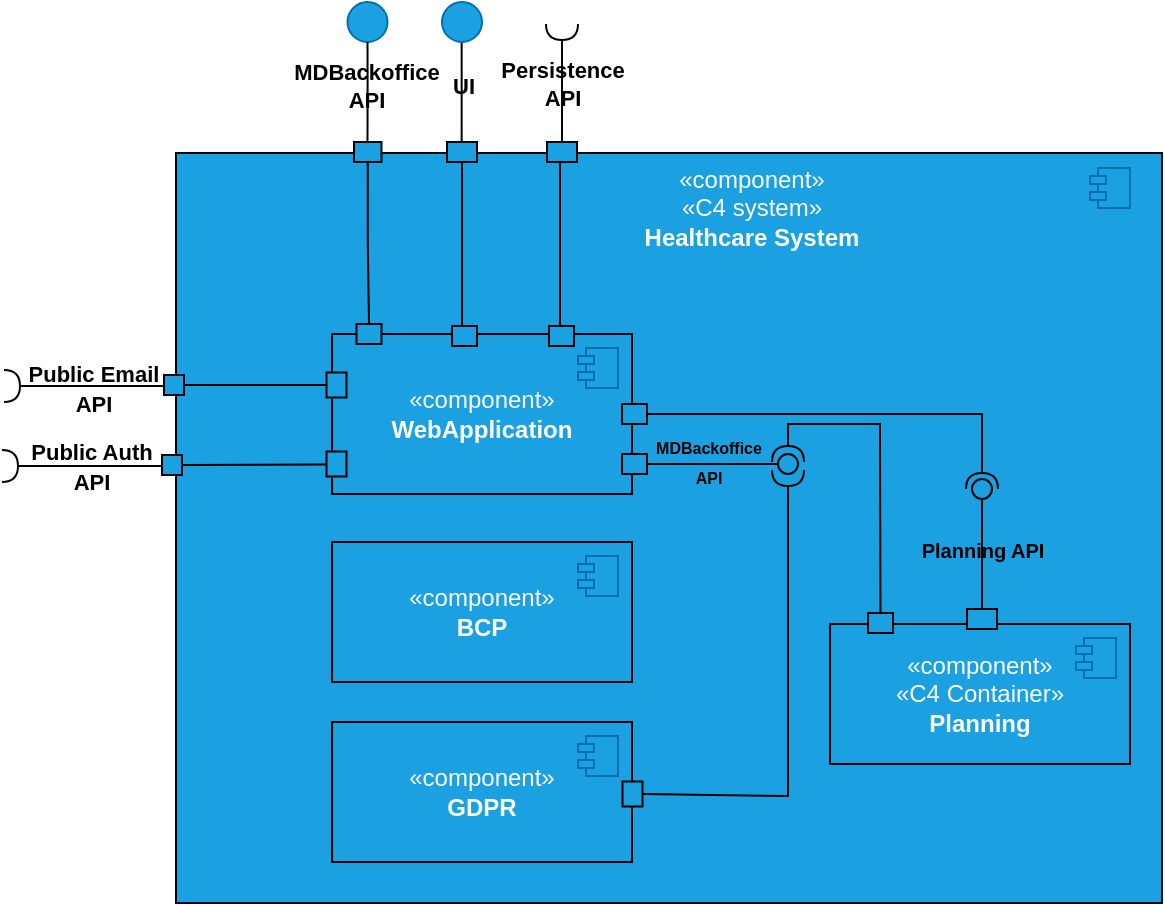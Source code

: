 <mxfile version="24.7.17">
  <diagram name="Página-1" id="HkmWpUkYqXjjRVo4JmNt">
    <mxGraphModel dx="787" dy="429" grid="1" gridSize="10" guides="1" tooltips="1" connect="1" arrows="1" fold="1" page="1" pageScale="1" pageWidth="827" pageHeight="1169" math="0" shadow="0">
      <root>
        <mxCell id="0" />
        <mxCell id="1" parent="0" />
        <mxCell id="7qsc-9937y2W-kF3Ovrx-1" value="" style="html=1;dropTarget=0;whiteSpace=wrap;fillColor=#1ba1e2;fontColor=#ffffff;strokeColor=#00060A;container=0;movable=1;resizable=1;rotatable=1;deletable=1;editable=1;locked=0;connectable=1;" parent="1" vertex="1">
          <mxGeometry x="97" y="134.5" width="493" height="375" as="geometry" />
        </mxCell>
        <mxCell id="7qsc-9937y2W-kF3Ovrx-2" value="&lt;span style=&quot;color: rgb(255, 255, 255);&quot;&gt;«component»&lt;/span&gt;&lt;br style=&quot;color: rgb(255, 255, 255);&quot;&gt;&lt;span style=&quot;color: rgb(255, 255, 255);&quot;&gt;«C4 system»&lt;/span&gt;&lt;br style=&quot;color: rgb(255, 255, 255);&quot;&gt;&lt;b style=&quot;color: rgb(255, 255, 255);&quot;&gt;Healthcare System&lt;/b&gt;" style="text;html=1;align=center;verticalAlign=middle;whiteSpace=wrap;rounded=0;" parent="1" vertex="1">
          <mxGeometry x="310" y="139" width="150" height="45" as="geometry" />
        </mxCell>
        <mxCell id="7qsc-9937y2W-kF3Ovrx-9" value="" style="ellipse;whiteSpace=wrap;html=1;align=center;aspect=fixed;fillColor=none;strokeColor=none;resizable=0;perimeter=centerPerimeter;rotatable=0;allowArrows=0;points=[];outlineConnect=1;" parent="1" vertex="1">
          <mxGeometry x="484" y="360" width="10" height="10" as="geometry" />
        </mxCell>
        <mxCell id="7qsc-9937y2W-kF3Ovrx-10" value="" style="ellipse;whiteSpace=wrap;html=1;align=center;aspect=fixed;fillColor=none;strokeColor=none;resizable=0;perimeter=centerPerimeter;rotatable=0;allowArrows=0;points=[];outlineConnect=1;" parent="1" vertex="1">
          <mxGeometry x="514" y="380" width="10" height="10" as="geometry" />
        </mxCell>
        <mxCell id="7qsc-9937y2W-kF3Ovrx-11" style="edgeStyle=orthogonalEdgeStyle;rounded=0;orthogonalLoop=1;jettySize=auto;html=1;entryX=0.5;entryY=0;entryDx=0;entryDy=0;endArrow=none;endFill=0;strokeColor=#000000;exitX=0.5;exitY=1;exitDx=0;exitDy=0;" parent="1" edge="1">
          <mxGeometry relative="1" as="geometry">
            <Array as="points">
              <mxPoint x="239.83" y="79" />
            </Array>
            <mxPoint x="239.83" y="79.0" as="sourcePoint" />
            <mxPoint x="239.83" y="129" as="targetPoint" />
          </mxGeometry>
        </mxCell>
        <mxCell id="7qsc-9937y2W-kF3Ovrx-12" value="&amp;nbsp;UI" style="edgeLabel;html=1;align=center;verticalAlign=middle;resizable=0;points=[];labelBackgroundColor=none;fontStyle=1" parent="7qsc-9937y2W-kF3Ovrx-11" vertex="1" connectable="0">
          <mxGeometry x="-0.329" y="-1" relative="1" as="geometry">
            <mxPoint y="5" as="offset" />
          </mxGeometry>
        </mxCell>
        <mxCell id="7qsc-9937y2W-kF3Ovrx-13" value="" style="ellipse;whiteSpace=wrap;html=1;fillColor=#1ba1e2;fontColor=#ffffff;strokeColor=#006EAF;" parent="1" vertex="1">
          <mxGeometry x="230" y="59" width="20" height="20" as="geometry" />
        </mxCell>
        <mxCell id="7qsc-9937y2W-kF3Ovrx-14" style="edgeStyle=orthogonalEdgeStyle;rounded=0;orthogonalLoop=1;jettySize=auto;html=1;exitX=0.5;exitY=1;exitDx=0;exitDy=0;entryX=0.5;entryY=0;entryDx=0;entryDy=0;strokeColor=#000000;endArrow=none;endFill=0;" parent="1" source="7qsc-9937y2W-kF3Ovrx-15" target="7qsc-9937y2W-kF3Ovrx-23" edge="1">
          <mxGeometry relative="1" as="geometry">
            <Array as="points">
              <mxPoint x="240.5" y="139" />
              <mxPoint x="240.5" y="225" />
              <mxPoint x="241.5" y="225" />
            </Array>
            <mxPoint x="241.5" y="139" as="sourcePoint" />
          </mxGeometry>
        </mxCell>
        <mxCell id="7qsc-9937y2W-kF3Ovrx-16" value="" style="group" parent="1" vertex="1" connectable="0">
          <mxGeometry x="194" y="226" width="203.5" height="96" as="geometry" />
        </mxCell>
        <mxCell id="7qsc-9937y2W-kF3Ovrx-17" value="«component»&lt;div&gt;&lt;b style=&quot;background-color: initial;&quot;&gt;WebApplication&lt;/b&gt;&lt;/div&gt;" style="html=1;dropTarget=0;whiteSpace=wrap;fillColor=#1ba1e2;fontColor=#ffffff;strokeColor=#000000;" parent="7qsc-9937y2W-kF3Ovrx-16" vertex="1">
          <mxGeometry x="-19" y="-1" width="150" height="80" as="geometry" />
        </mxCell>
        <mxCell id="7qsc-9937y2W-kF3Ovrx-18" value="" style="shape=module;jettyWidth=8;jettyHeight=4;fillColor=#1ba1e2;fontColor=#ffffff;strokeColor=#006EAF;" parent="7qsc-9937y2W-kF3Ovrx-17" vertex="1">
          <mxGeometry x="1" width="20" height="20" relative="1" as="geometry">
            <mxPoint x="-27" y="7" as="offset" />
          </mxGeometry>
        </mxCell>
        <mxCell id="7qsc-9937y2W-kF3Ovrx-36" value="" style="fontStyle=0;labelPosition=right;verticalLabelPosition=middle;align=left;verticalAlign=middle;spacingLeft=2;fillColor=#1BA1E2;strokeColor=#030303;movable=1;resizable=1;rotatable=1;deletable=1;editable=1;locked=0;connectable=1;rotation=90;" parent="7qsc-9937y2W-kF3Ovrx-16" vertex="1">
          <mxGeometry x="-23" y="19.5" width="12.5" height="10" as="geometry" />
        </mxCell>
        <mxCell id="7qsc-9937y2W-kF3Ovrx-19" value="" style="rounded=0;whiteSpace=wrap;html=1;fillColor=#1ba1e2;fontColor=#ffffff;strokeColor=#000000;rotation=90;" parent="7qsc-9937y2W-kF3Ovrx-16" vertex="1">
          <mxGeometry x="-23" y="59" width="12.5" height="10" as="geometry" />
        </mxCell>
        <mxCell id="7qsc-9937y2W-kF3Ovrx-61" value="" style="fontStyle=0;labelPosition=right;verticalLabelPosition=middle;align=left;verticalAlign=middle;spacingLeft=2;fillColor=#1BA1E2;strokeColor=#030303;" parent="7qsc-9937y2W-kF3Ovrx-16" vertex="1">
          <mxGeometry x="-6.75" y="-6" width="12.5" height="10" as="geometry" />
        </mxCell>
        <mxCell id="7qsc-9937y2W-kF3Ovrx-32" value="" style="rounded=0;whiteSpace=wrap;html=1;fillColor=#1ba1e2;fontColor=#ffffff;strokeColor=#000000;" parent="7qsc-9937y2W-kF3Ovrx-16" vertex="1">
          <mxGeometry x="126" y="34" width="12.5" height="10" as="geometry" />
        </mxCell>
        <mxCell id="XsRiVYt4CR8mOgvWvaYY-2" value="" style="ellipse;whiteSpace=wrap;html=1;align=center;aspect=fixed;fillColor=none;strokeColor=none;resizable=0;perimeter=centerPerimeter;rotatable=0;allowArrows=0;points=[];outlineConnect=1;" parent="7qsc-9937y2W-kF3Ovrx-16" vertex="1">
          <mxGeometry x="127.25" y="-1" width="10" height="10" as="geometry" />
        </mxCell>
        <mxCell id="XsRiVYt4CR8mOgvWvaYY-14" value="" style="rounded=0;whiteSpace=wrap;html=1;fillColor=#1ba1e2;fontColor=#ffffff;strokeColor=#000000;" parent="7qsc-9937y2W-kF3Ovrx-16" vertex="1">
          <mxGeometry x="126" y="59" width="12.5" height="10" as="geometry" />
        </mxCell>
        <mxCell id="XsRiVYt4CR8mOgvWvaYY-3" value="&lt;font style=&quot;font-size: 8px;&quot;&gt;MDBackoffice&lt;/font&gt;&lt;div&gt;&lt;font style=&quot;font-size: 8px;&quot;&gt;API&lt;/font&gt;&lt;/div&gt;" style="text;align=center;fontStyle=1;verticalAlign=middle;spacingLeft=3;spacingRight=3;strokeColor=none;rotatable=0;points=[[0,0.5],[1,0.5]];portConstraint=eastwest;html=1;" parent="7qsc-9937y2W-kF3Ovrx-16" vertex="1">
          <mxGeometry x="146" y="49" width="46" height="26" as="geometry" />
        </mxCell>
        <mxCell id="7qsc-9937y2W-kF3Ovrx-23" value="" style="rounded=0;whiteSpace=wrap;html=1;fillColor=#1ba1e2;fontColor=#ffffff;strokeColor=#000000;" parent="1" vertex="1">
          <mxGeometry x="235" y="221" width="12.5" height="10" as="geometry" />
        </mxCell>
        <mxCell id="7qsc-9937y2W-kF3Ovrx-31" value="" style="shape=module;jettyWidth=8;jettyHeight=4;fillColor=#1ba1e2;fontColor=#ffffff;strokeColor=#006EAF;" parent="1" vertex="1">
          <mxGeometry x="554" y="142" width="20" height="20" as="geometry">
            <mxPoint x="-27" y="7" as="offset" />
          </mxGeometry>
        </mxCell>
        <mxCell id="7qsc-9937y2W-kF3Ovrx-34" value="" style="fontStyle=0;labelPosition=right;verticalLabelPosition=middle;align=left;verticalAlign=middle;spacingLeft=2;fillColor=#1BA1E2;strokeColor=#030303;" parent="1" vertex="1">
          <mxGeometry x="91" y="245.5" width="10" height="10" as="geometry" />
        </mxCell>
        <mxCell id="7qsc-9937y2W-kF3Ovrx-40" value="" style="ellipse;whiteSpace=wrap;html=1;align=center;aspect=fixed;fillColor=none;strokeColor=none;resizable=0;perimeter=centerPerimeter;rotatable=0;allowArrows=0;points=[];outlineConnect=1;" parent="1" vertex="1">
          <mxGeometry x="399" y="320" width="10" height="10" as="geometry" />
        </mxCell>
        <mxCell id="7qsc-9937y2W-kF3Ovrx-41" value="«component»&lt;div&gt;«C4 Container»&lt;br&gt;&lt;b&gt;Planning&lt;/b&gt;&lt;/div&gt;" style="html=1;dropTarget=0;whiteSpace=wrap;fillColor=#1ba1e2;fontColor=#ffffff;strokeColor=#000000;" parent="1" vertex="1">
          <mxGeometry x="424" y="370" width="150" height="70" as="geometry" />
        </mxCell>
        <mxCell id="7qsc-9937y2W-kF3Ovrx-42" value="" style="shape=module;jettyWidth=8;jettyHeight=4;fillColor=#1ba1e2;fontColor=#ffffff;strokeColor=#006EAF;" parent="7qsc-9937y2W-kF3Ovrx-41" vertex="1">
          <mxGeometry x="1" width="20" height="20" relative="1" as="geometry">
            <mxPoint x="-27" y="7" as="offset" />
          </mxGeometry>
        </mxCell>
        <mxCell id="7qsc-9937y2W-kF3Ovrx-43" value="" style="rounded=0;whiteSpace=wrap;html=1;fillColor=#1ba1e2;fontColor=#ffffff;strokeColor=#000000;rotation=-90;" parent="1" vertex="1">
          <mxGeometry x="495" y="360" width="10" height="15" as="geometry" />
        </mxCell>
        <mxCell id="7qsc-9937y2W-kF3Ovrx-44" value="" style="rounded=0;orthogonalLoop=1;jettySize=auto;html=1;endArrow=halfCircle;endFill=0;endSize=6;strokeWidth=1;sketch=0;exitX=1;exitY=0.5;exitDx=0;exitDy=0;strokeColor=#030303;" parent="1" source="7qsc-9937y2W-kF3Ovrx-32" target="7qsc-9937y2W-kF3Ovrx-46" edge="1">
          <mxGeometry relative="1" as="geometry">
            <mxPoint x="354" y="285" as="sourcePoint" />
            <Array as="points">
              <mxPoint x="500" y="265" />
            </Array>
          </mxGeometry>
        </mxCell>
        <mxCell id="7qsc-9937y2W-kF3Ovrx-45" value="" style="rounded=0;orthogonalLoop=1;jettySize=auto;html=1;endArrow=oval;endFill=0;sketch=0;sourcePerimeterSpacing=0;targetPerimeterSpacing=0;endSize=10;exitX=1;exitY=0.5;exitDx=0;exitDy=0;strokeColor=#030303;" parent="1" source="7qsc-9937y2W-kF3Ovrx-43" target="7qsc-9937y2W-kF3Ovrx-46" edge="1">
          <mxGeometry relative="1" as="geometry">
            <mxPoint x="314" y="285" as="sourcePoint" />
          </mxGeometry>
        </mxCell>
        <mxCell id="7qsc-9937y2W-kF3Ovrx-46" value="" style="ellipse;whiteSpace=wrap;html=1;align=center;aspect=fixed;fillColor=none;strokeColor=none;resizable=0;perimeter=centerPerimeter;rotatable=0;allowArrows=0;points=[];outlineConnect=1;" parent="1" vertex="1">
          <mxGeometry x="495" y="297.5" width="10" height="10" as="geometry" />
        </mxCell>
        <mxCell id="7qsc-9937y2W-kF3Ovrx-48" value="&lt;font style=&quot;font-size: 10px;&quot;&gt;Planning API&lt;/font&gt;" style="text;align=center;fontStyle=1;verticalAlign=middle;spacingLeft=3;spacingRight=3;strokeColor=none;rotatable=0;points=[[0,0.5],[1,0.5]];portConstraint=eastwest;html=1;" parent="1" vertex="1">
          <mxGeometry x="460" y="320" width="80" height="26" as="geometry" />
        </mxCell>
        <mxCell id="7qsc-9937y2W-kF3Ovrx-49" value="«component»&lt;br&gt;&lt;b&gt;BCP&lt;/b&gt;" style="html=1;dropTarget=0;whiteSpace=wrap;fillColor=#1ba1e2;fontColor=#ffffff;strokeColor=#000000;" parent="1" vertex="1">
          <mxGeometry x="175" y="329" width="150" height="70" as="geometry" />
        </mxCell>
        <mxCell id="7qsc-9937y2W-kF3Ovrx-50" value="" style="shape=module;jettyWidth=8;jettyHeight=4;fillColor=#1ba1e2;fontColor=#ffffff;strokeColor=#006EAF;" parent="7qsc-9937y2W-kF3Ovrx-49" vertex="1">
          <mxGeometry x="1" width="20" height="20" relative="1" as="geometry">
            <mxPoint x="-27" y="7" as="offset" />
          </mxGeometry>
        </mxCell>
        <mxCell id="7qsc-9937y2W-kF3Ovrx-63" value="" style="ellipse;whiteSpace=wrap;html=1;fillColor=#1ba1e2;fontColor=#ffffff;strokeColor=#006EAF;" parent="1" vertex="1">
          <mxGeometry x="182.75" y="59" width="20" height="20" as="geometry" />
        </mxCell>
        <mxCell id="7qsc-9937y2W-kF3Ovrx-66" value="" style="fontStyle=0;labelPosition=right;verticalLabelPosition=middle;align=left;verticalAlign=middle;spacingLeft=2;fillColor=#1BA1E2;strokeColor=#030303;" parent="1" vertex="1">
          <mxGeometry x="186" y="129" width="13.75" height="10" as="geometry" />
        </mxCell>
        <mxCell id="7qsc-9937y2W-kF3Ovrx-68" style="edgeStyle=orthogonalEdgeStyle;rounded=0;orthogonalLoop=1;jettySize=auto;html=1;exitX=0.5;exitY=1;exitDx=0;exitDy=0;entryX=0.5;entryY=0;entryDx=0;entryDy=0;strokeColor=#000000;endArrow=none;endFill=0;" parent="1" source="7qsc-9937y2W-kF3Ovrx-66" target="7qsc-9937y2W-kF3Ovrx-61" edge="1">
          <mxGeometry relative="1" as="geometry">
            <Array as="points" />
            <mxPoint x="194.26" y="139" as="sourcePoint" />
            <mxPoint x="193.26" y="225" as="targetPoint" />
          </mxGeometry>
        </mxCell>
        <mxCell id="7qsc-9937y2W-kF3Ovrx-69" style="edgeStyle=orthogonalEdgeStyle;rounded=0;orthogonalLoop=1;jettySize=auto;html=1;entryX=0.5;entryY=0;entryDx=0;entryDy=0;endArrow=none;endFill=0;strokeColor=#000000;exitX=0.5;exitY=1;exitDx=0;exitDy=0;" parent="1" edge="1">
          <mxGeometry relative="1" as="geometry">
            <Array as="points">
              <mxPoint x="192.75" y="99" />
              <mxPoint x="192.75" y="99" />
            </Array>
            <mxPoint x="192.75" y="79" as="sourcePoint" />
            <mxPoint x="192.75" y="129" as="targetPoint" />
          </mxGeometry>
        </mxCell>
        <mxCell id="7qsc-9937y2W-kF3Ovrx-70" value="MDBackoffice&lt;div&gt;API&lt;/div&gt;" style="edgeLabel;html=1;align=center;verticalAlign=middle;resizable=0;points=[];labelBackgroundColor=none;fontStyle=1" parent="7qsc-9937y2W-kF3Ovrx-69" vertex="1" connectable="0">
          <mxGeometry x="-0.329" y="-1" relative="1" as="geometry">
            <mxPoint y="5" as="offset" />
          </mxGeometry>
        </mxCell>
        <mxCell id="7qsc-9937y2W-kF3Ovrx-76" value="" style="rounded=0;orthogonalLoop=1;jettySize=auto;html=1;endArrow=halfCircle;endFill=0;endSize=6;strokeWidth=1;sketch=0;fontSize=12;curved=1;exitX=0;exitY=0.5;exitDx=0;exitDy=0;fillColor=#030303;strokeColor=#030303;" parent="1" edge="1">
          <mxGeometry relative="1" as="geometry">
            <mxPoint x="91" y="251" as="sourcePoint" />
            <mxPoint x="11" y="251" as="targetPoint" />
            <Array as="points" />
          </mxGeometry>
        </mxCell>
        <mxCell id="7qsc-9937y2W-kF3Ovrx-77" value="&lt;b&gt;&lt;font style=&quot;font-size: 11px;&quot;&gt;Public Email&lt;/font&gt;&lt;/b&gt;&lt;div&gt;&lt;b&gt;&lt;font style=&quot;font-size: 11px;&quot;&gt;API&lt;/font&gt;&lt;/b&gt;&lt;/div&gt;" style="text;html=1;align=center;verticalAlign=middle;whiteSpace=wrap;rounded=0;" parent="1" vertex="1">
          <mxGeometry x="19" y="237" width="74" height="30" as="geometry" />
        </mxCell>
        <mxCell id="7qsc-9937y2W-kF3Ovrx-78" value="" style="endArrow=none;html=1;rounded=0;exitX=1;exitY=0.5;exitDx=0;exitDy=0;entryX=0.5;entryY=1;entryDx=0;entryDy=0;strokeColor=#000000;" parent="1" source="7qsc-9937y2W-kF3Ovrx-34" target="7qsc-9937y2W-kF3Ovrx-36" edge="1">
          <mxGeometry width="50" height="50" relative="1" as="geometry">
            <mxPoint x="201" y="299" as="sourcePoint" />
            <mxPoint x="251" y="249" as="targetPoint" />
          </mxGeometry>
        </mxCell>
        <mxCell id="7qsc-9937y2W-kF3Ovrx-79" value="" style="fontStyle=0;labelPosition=right;verticalLabelPosition=middle;align=left;verticalAlign=middle;spacingLeft=2;fillColor=#1BA1E2;strokeColor=#030303;" parent="1" vertex="1">
          <mxGeometry x="90" y="285.5" width="10" height="10" as="geometry" />
        </mxCell>
        <mxCell id="7qsc-9937y2W-kF3Ovrx-80" value="" style="rounded=0;orthogonalLoop=1;jettySize=auto;html=1;endArrow=halfCircle;endFill=0;endSize=6;strokeWidth=1;sketch=0;fontSize=12;curved=1;exitX=0;exitY=0.5;exitDx=0;exitDy=0;fillColor=#030303;strokeColor=#030303;" parent="1" edge="1">
          <mxGeometry relative="1" as="geometry">
            <mxPoint x="90" y="291" as="sourcePoint" />
            <mxPoint x="10" y="291" as="targetPoint" />
            <Array as="points" />
          </mxGeometry>
        </mxCell>
        <mxCell id="7qsc-9937y2W-kF3Ovrx-81" value="&lt;b&gt;&lt;font style=&quot;font-size: 11px;&quot;&gt;Public Auth&lt;/font&gt;&lt;/b&gt;&lt;div&gt;&lt;b&gt;&lt;font style=&quot;font-size: 11px;&quot;&gt;API&lt;/font&gt;&lt;/b&gt;&lt;/div&gt;" style="text;html=1;align=center;verticalAlign=middle;whiteSpace=wrap;rounded=0;" parent="1" vertex="1">
          <mxGeometry x="17" y="267" width="76" height="47" as="geometry" />
        </mxCell>
        <mxCell id="7qsc-9937y2W-kF3Ovrx-82" value="" style="endArrow=none;html=1;rounded=0;exitX=1;exitY=0.5;exitDx=0;exitDy=0;entryX=-0.017;entryY=0.815;entryDx=0;entryDy=0;strokeColor=#000000;entryPerimeter=0;" parent="1" source="7qsc-9937y2W-kF3Ovrx-79" target="7qsc-9937y2W-kF3Ovrx-17" edge="1">
          <mxGeometry width="50" height="50" relative="1" as="geometry">
            <mxPoint x="200" y="339" as="sourcePoint" />
            <mxPoint x="171" y="290" as="targetPoint" />
          </mxGeometry>
        </mxCell>
        <mxCell id="7qsc-9937y2W-kF3Ovrx-83" value="«component»&lt;br&gt;&lt;b&gt;GDPR&lt;/b&gt;" style="html=1;dropTarget=0;whiteSpace=wrap;fillColor=#1ba1e2;fontColor=#ffffff;strokeColor=#000000;" parent="1" vertex="1">
          <mxGeometry x="175" y="419" width="150" height="70" as="geometry" />
        </mxCell>
        <mxCell id="7qsc-9937y2W-kF3Ovrx-84" value="" style="shape=module;jettyWidth=8;jettyHeight=4;fillColor=#1ba1e2;fontColor=#ffffff;strokeColor=#006EAF;" parent="7qsc-9937y2W-kF3Ovrx-83" vertex="1">
          <mxGeometry x="1" width="20" height="20" relative="1" as="geometry">
            <mxPoint x="-27" y="7" as="offset" />
          </mxGeometry>
        </mxCell>
        <mxCell id="XsRiVYt4CR8mOgvWvaYY-5" value="" style="rounded=0;orthogonalLoop=1;jettySize=auto;html=1;endArrow=oval;endFill=0;sketch=0;sourcePerimeterSpacing=0;targetPerimeterSpacing=0;endSize=10;exitX=1;exitY=0.5;exitDx=0;exitDy=0;strokeColor=#030303;" parent="1" source="XsRiVYt4CR8mOgvWvaYY-14" edge="1">
          <mxGeometry relative="1" as="geometry">
            <mxPoint x="364.5" y="291" as="sourcePoint" />
            <mxPoint x="403" y="290" as="targetPoint" />
          </mxGeometry>
        </mxCell>
        <mxCell id="XsRiVYt4CR8mOgvWvaYY-15" value="" style="rounded=0;whiteSpace=wrap;html=1;fillColor=#1ba1e2;fontColor=#ffffff;strokeColor=#000000;" parent="1" vertex="1">
          <mxGeometry x="443" y="364.5" width="12.5" height="10" as="geometry" />
        </mxCell>
        <mxCell id="XsRiVYt4CR8mOgvWvaYY-16" value="" style="rounded=0;orthogonalLoop=1;jettySize=auto;html=1;endArrow=halfCircle;endFill=0;endSize=6;strokeWidth=1;sketch=0;exitX=0.5;exitY=0;exitDx=0;exitDy=0;strokeColor=#030303;" parent="1" edge="1">
          <mxGeometry relative="1" as="geometry">
            <mxPoint x="449.25" y="364" as="sourcePoint" />
            <Array as="points">
              <mxPoint x="449" y="279" />
              <mxPoint x="449" y="270" />
              <mxPoint x="430" y="270" />
              <mxPoint x="403" y="270" />
              <mxPoint x="403" y="279" />
            </Array>
            <mxPoint x="403" y="289" as="targetPoint" />
          </mxGeometry>
        </mxCell>
        <mxCell id="XsRiVYt4CR8mOgvWvaYY-17" value="" style="rounded=0;whiteSpace=wrap;html=1;fillColor=#1ba1e2;fontColor=#ffffff;strokeColor=#000000;rotation=90;" parent="1" vertex="1">
          <mxGeometry x="319" y="450" width="12.5" height="10" as="geometry" />
        </mxCell>
        <mxCell id="XsRiVYt4CR8mOgvWvaYY-18" value="" style="rounded=0;orthogonalLoop=1;jettySize=auto;html=1;endArrow=halfCircle;endFill=0;endSize=6;strokeWidth=1;sketch=0;exitX=0.5;exitY=0;exitDx=0;exitDy=0;strokeColor=#030303;" parent="1" source="XsRiVYt4CR8mOgvWvaYY-17" edge="1">
          <mxGeometry relative="1" as="geometry">
            <mxPoint x="362.25" y="456" as="sourcePoint" />
            <Array as="points">
              <mxPoint x="403" y="456" />
            </Array>
            <mxPoint x="403" y="293" as="targetPoint" />
          </mxGeometry>
        </mxCell>
        <mxCell id="x9uYgPYn8clPDnnfVJe9-4" style="edgeStyle=orthogonalEdgeStyle;rounded=0;orthogonalLoop=1;jettySize=auto;html=1;exitX=0.5;exitY=1;exitDx=0;exitDy=0;entryX=0.5;entryY=0;entryDx=0;entryDy=0;strokeColor=#000000;endArrow=none;endFill=0;" edge="1" parent="1" source="x9uYgPYn8clPDnnfVJe9-5" target="x9uYgPYn8clPDnnfVJe9-6">
          <mxGeometry relative="1" as="geometry">
            <Array as="points">
              <mxPoint x="289" y="139" />
              <mxPoint x="289" y="225" />
            </Array>
          </mxGeometry>
        </mxCell>
        <mxCell id="x9uYgPYn8clPDnnfVJe9-5" value="" style="rounded=0;whiteSpace=wrap;html=1;fillColor=#1ba1e2;fontColor=#ffffff;strokeColor=#000000;" vertex="1" parent="1">
          <mxGeometry x="282.5" y="129" width="15" height="10" as="geometry" />
        </mxCell>
        <mxCell id="x9uYgPYn8clPDnnfVJe9-6" value="" style="rounded=0;whiteSpace=wrap;html=1;fillColor=#1ba1e2;fontColor=#ffffff;strokeColor=#000000;" vertex="1" parent="1">
          <mxGeometry x="283.5" y="221" width="12.5" height="10" as="geometry" />
        </mxCell>
        <mxCell id="x9uYgPYn8clPDnnfVJe9-7" value="" style="edgeStyle=orthogonalEdgeStyle;rounded=0;orthogonalLoop=1;jettySize=auto;html=1;exitX=0.5;exitY=1;exitDx=0;exitDy=0;entryX=0.5;entryY=0;entryDx=0;entryDy=0;strokeColor=#000000;endArrow=none;endFill=0;" edge="1" parent="1" target="7qsc-9937y2W-kF3Ovrx-15">
          <mxGeometry relative="1" as="geometry">
            <Array as="points" />
            <mxPoint x="241.5" y="139" as="sourcePoint" />
            <mxPoint x="241" y="221" as="targetPoint" />
          </mxGeometry>
        </mxCell>
        <mxCell id="7qsc-9937y2W-kF3Ovrx-15" value="" style="rounded=0;whiteSpace=wrap;html=1;fillColor=#1ba1e2;fontColor=#ffffff;strokeColor=#000000;" parent="1" vertex="1">
          <mxGeometry x="232.5" y="129" width="15" height="10" as="geometry" />
        </mxCell>
        <mxCell id="x9uYgPYn8clPDnnfVJe9-9" value="" style="rounded=0;orthogonalLoop=1;jettySize=auto;html=1;endArrow=halfCircle;endFill=0;endSize=6;strokeWidth=1;sketch=0;fontSize=12;curved=1;exitX=0.5;exitY=0;exitDx=0;exitDy=0;fillColor=#030303;strokeColor=#030303;" edge="1" parent="1" source="x9uYgPYn8clPDnnfVJe9-5">
          <mxGeometry relative="1" as="geometry">
            <mxPoint x="362.5" y="79" as="sourcePoint" />
            <mxPoint x="290" y="70" as="targetPoint" />
            <Array as="points" />
          </mxGeometry>
        </mxCell>
        <mxCell id="x9uYgPYn8clPDnnfVJe9-10" value="Persistence&lt;div&gt;API&lt;/div&gt;" style="edgeLabel;html=1;align=center;verticalAlign=middle;resizable=0;points=[];labelBackgroundColor=none;fontStyle=1" vertex="1" connectable="0" parent="1">
          <mxGeometry x="289.75" y="99.999" as="geometry" />
        </mxCell>
      </root>
    </mxGraphModel>
  </diagram>
</mxfile>
